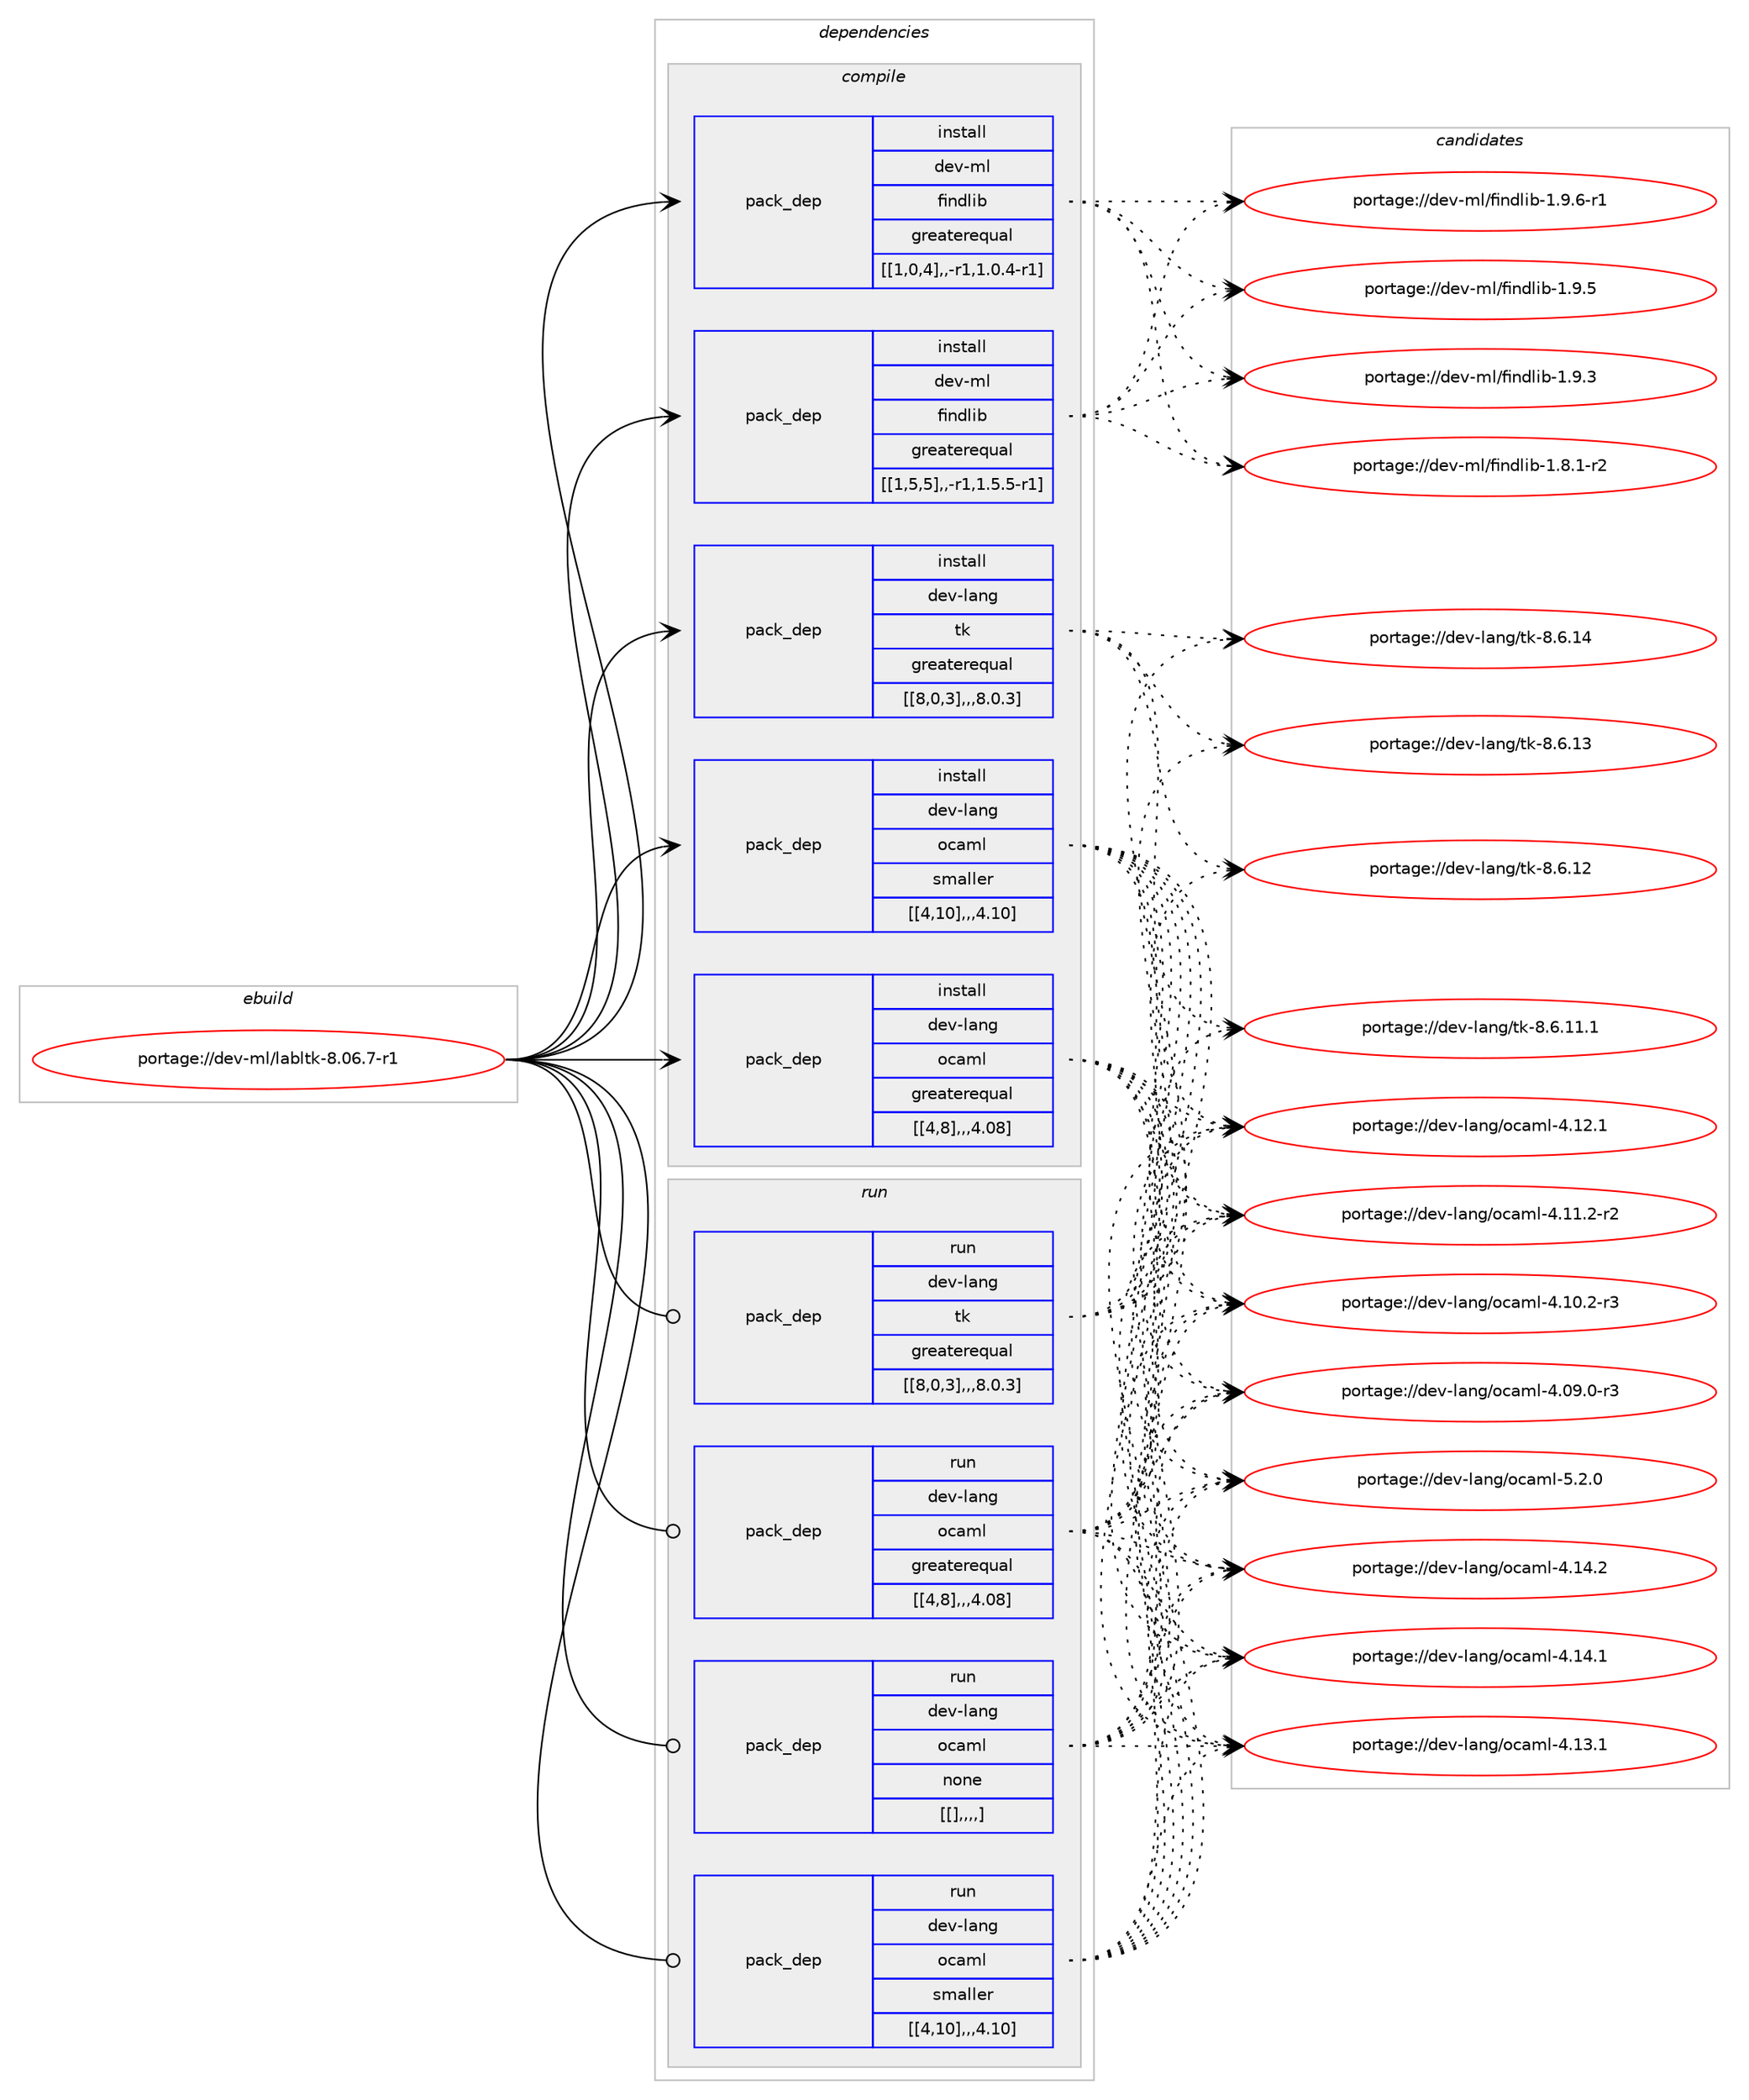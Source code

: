 digraph prolog {

# *************
# Graph options
# *************

newrank=true;
concentrate=true;
compound=true;
graph [rankdir=LR,fontname=Helvetica,fontsize=10,ranksep=1.5];#, ranksep=2.5, nodesep=0.2];
edge  [arrowhead=vee];
node  [fontname=Helvetica,fontsize=10];

# **********
# The ebuild
# **********

subgraph cluster_leftcol {
color=gray;
label=<<i>ebuild</i>>;
id [label="portage://dev-ml/labltk-8.06.7-r1", color=red, width=4, href="../dev-ml/labltk-8.06.7-r1.svg"];
}

# ****************
# The dependencies
# ****************

subgraph cluster_midcol {
color=gray;
label=<<i>dependencies</i>>;
subgraph cluster_compile {
fillcolor="#eeeeee";
style=filled;
label=<<i>compile</i>>;
subgraph pack89515 {
dependency120476 [label=<<TABLE BORDER="0" CELLBORDER="1" CELLSPACING="0" CELLPADDING="4" WIDTH="220"><TR><TD ROWSPAN="6" CELLPADDING="30">pack_dep</TD></TR><TR><TD WIDTH="110">install</TD></TR><TR><TD>dev-lang</TD></TR><TR><TD>ocaml</TD></TR><TR><TD>greaterequal</TD></TR><TR><TD>[[4,8],,,4.08]</TD></TR></TABLE>>, shape=none, color=blue];
}
id:e -> dependency120476:w [weight=20,style="solid",arrowhead="vee"];
subgraph pack89516 {
dependency120477 [label=<<TABLE BORDER="0" CELLBORDER="1" CELLSPACING="0" CELLPADDING="4" WIDTH="220"><TR><TD ROWSPAN="6" CELLPADDING="30">pack_dep</TD></TR><TR><TD WIDTH="110">install</TD></TR><TR><TD>dev-lang</TD></TR><TR><TD>ocaml</TD></TR><TR><TD>smaller</TD></TR><TR><TD>[[4,10],,,4.10]</TD></TR></TABLE>>, shape=none, color=blue];
}
id:e -> dependency120477:w [weight=20,style="solid",arrowhead="vee"];
subgraph pack89517 {
dependency120478 [label=<<TABLE BORDER="0" CELLBORDER="1" CELLSPACING="0" CELLPADDING="4" WIDTH="220"><TR><TD ROWSPAN="6" CELLPADDING="30">pack_dep</TD></TR><TR><TD WIDTH="110">install</TD></TR><TR><TD>dev-lang</TD></TR><TR><TD>tk</TD></TR><TR><TD>greaterequal</TD></TR><TR><TD>[[8,0,3],,,8.0.3]</TD></TR></TABLE>>, shape=none, color=blue];
}
id:e -> dependency120478:w [weight=20,style="solid",arrowhead="vee"];
subgraph pack89518 {
dependency120479 [label=<<TABLE BORDER="0" CELLBORDER="1" CELLSPACING="0" CELLPADDING="4" WIDTH="220"><TR><TD ROWSPAN="6" CELLPADDING="30">pack_dep</TD></TR><TR><TD WIDTH="110">install</TD></TR><TR><TD>dev-ml</TD></TR><TR><TD>findlib</TD></TR><TR><TD>greaterequal</TD></TR><TR><TD>[[1,0,4],,-r1,1.0.4-r1]</TD></TR></TABLE>>, shape=none, color=blue];
}
id:e -> dependency120479:w [weight=20,style="solid",arrowhead="vee"];
subgraph pack89519 {
dependency120480 [label=<<TABLE BORDER="0" CELLBORDER="1" CELLSPACING="0" CELLPADDING="4" WIDTH="220"><TR><TD ROWSPAN="6" CELLPADDING="30">pack_dep</TD></TR><TR><TD WIDTH="110">install</TD></TR><TR><TD>dev-ml</TD></TR><TR><TD>findlib</TD></TR><TR><TD>greaterequal</TD></TR><TR><TD>[[1,5,5],,-r1,1.5.5-r1]</TD></TR></TABLE>>, shape=none, color=blue];
}
id:e -> dependency120480:w [weight=20,style="solid",arrowhead="vee"];
}
subgraph cluster_compileandrun {
fillcolor="#eeeeee";
style=filled;
label=<<i>compile and run</i>>;
}
subgraph cluster_run {
fillcolor="#eeeeee";
style=filled;
label=<<i>run</i>>;
subgraph pack89520 {
dependency120481 [label=<<TABLE BORDER="0" CELLBORDER="1" CELLSPACING="0" CELLPADDING="4" WIDTH="220"><TR><TD ROWSPAN="6" CELLPADDING="30">pack_dep</TD></TR><TR><TD WIDTH="110">run</TD></TR><TR><TD>dev-lang</TD></TR><TR><TD>ocaml</TD></TR><TR><TD>greaterequal</TD></TR><TR><TD>[[4,8],,,4.08]</TD></TR></TABLE>>, shape=none, color=blue];
}
id:e -> dependency120481:w [weight=20,style="solid",arrowhead="odot"];
subgraph pack89521 {
dependency120482 [label=<<TABLE BORDER="0" CELLBORDER="1" CELLSPACING="0" CELLPADDING="4" WIDTH="220"><TR><TD ROWSPAN="6" CELLPADDING="30">pack_dep</TD></TR><TR><TD WIDTH="110">run</TD></TR><TR><TD>dev-lang</TD></TR><TR><TD>ocaml</TD></TR><TR><TD>none</TD></TR><TR><TD>[[],,,,]</TD></TR></TABLE>>, shape=none, color=blue];
}
id:e -> dependency120482:w [weight=20,style="solid",arrowhead="odot"];
subgraph pack89522 {
dependency120483 [label=<<TABLE BORDER="0" CELLBORDER="1" CELLSPACING="0" CELLPADDING="4" WIDTH="220"><TR><TD ROWSPAN="6" CELLPADDING="30">pack_dep</TD></TR><TR><TD WIDTH="110">run</TD></TR><TR><TD>dev-lang</TD></TR><TR><TD>ocaml</TD></TR><TR><TD>smaller</TD></TR><TR><TD>[[4,10],,,4.10]</TD></TR></TABLE>>, shape=none, color=blue];
}
id:e -> dependency120483:w [weight=20,style="solid",arrowhead="odot"];
subgraph pack89523 {
dependency120484 [label=<<TABLE BORDER="0" CELLBORDER="1" CELLSPACING="0" CELLPADDING="4" WIDTH="220"><TR><TD ROWSPAN="6" CELLPADDING="30">pack_dep</TD></TR><TR><TD WIDTH="110">run</TD></TR><TR><TD>dev-lang</TD></TR><TR><TD>tk</TD></TR><TR><TD>greaterequal</TD></TR><TR><TD>[[8,0,3],,,8.0.3]</TD></TR></TABLE>>, shape=none, color=blue];
}
id:e -> dependency120484:w [weight=20,style="solid",arrowhead="odot"];
}
}

# **************
# The candidates
# **************

subgraph cluster_choices {
rank=same;
color=gray;
label=<<i>candidates</i>>;

subgraph choice89515 {
color=black;
nodesep=1;
choice1001011184510897110103471119997109108455346504648 [label="portage://dev-lang/ocaml-5.2.0", color=red, width=4,href="../dev-lang/ocaml-5.2.0.svg"];
choice100101118451089711010347111999710910845524649524650 [label="portage://dev-lang/ocaml-4.14.2", color=red, width=4,href="../dev-lang/ocaml-4.14.2.svg"];
choice100101118451089711010347111999710910845524649524649 [label="portage://dev-lang/ocaml-4.14.1", color=red, width=4,href="../dev-lang/ocaml-4.14.1.svg"];
choice100101118451089711010347111999710910845524649514649 [label="portage://dev-lang/ocaml-4.13.1", color=red, width=4,href="../dev-lang/ocaml-4.13.1.svg"];
choice100101118451089711010347111999710910845524649504649 [label="portage://dev-lang/ocaml-4.12.1", color=red, width=4,href="../dev-lang/ocaml-4.12.1.svg"];
choice1001011184510897110103471119997109108455246494946504511450 [label="portage://dev-lang/ocaml-4.11.2-r2", color=red, width=4,href="../dev-lang/ocaml-4.11.2-r2.svg"];
choice1001011184510897110103471119997109108455246494846504511451 [label="portage://dev-lang/ocaml-4.10.2-r3", color=red, width=4,href="../dev-lang/ocaml-4.10.2-r3.svg"];
choice1001011184510897110103471119997109108455246485746484511451 [label="portage://dev-lang/ocaml-4.09.0-r3", color=red, width=4,href="../dev-lang/ocaml-4.09.0-r3.svg"];
dependency120476:e -> choice1001011184510897110103471119997109108455346504648:w [style=dotted,weight="100"];
dependency120476:e -> choice100101118451089711010347111999710910845524649524650:w [style=dotted,weight="100"];
dependency120476:e -> choice100101118451089711010347111999710910845524649524649:w [style=dotted,weight="100"];
dependency120476:e -> choice100101118451089711010347111999710910845524649514649:w [style=dotted,weight="100"];
dependency120476:e -> choice100101118451089711010347111999710910845524649504649:w [style=dotted,weight="100"];
dependency120476:e -> choice1001011184510897110103471119997109108455246494946504511450:w [style=dotted,weight="100"];
dependency120476:e -> choice1001011184510897110103471119997109108455246494846504511451:w [style=dotted,weight="100"];
dependency120476:e -> choice1001011184510897110103471119997109108455246485746484511451:w [style=dotted,weight="100"];
}
subgraph choice89516 {
color=black;
nodesep=1;
choice1001011184510897110103471119997109108455346504648 [label="portage://dev-lang/ocaml-5.2.0", color=red, width=4,href="../dev-lang/ocaml-5.2.0.svg"];
choice100101118451089711010347111999710910845524649524650 [label="portage://dev-lang/ocaml-4.14.2", color=red, width=4,href="../dev-lang/ocaml-4.14.2.svg"];
choice100101118451089711010347111999710910845524649524649 [label="portage://dev-lang/ocaml-4.14.1", color=red, width=4,href="../dev-lang/ocaml-4.14.1.svg"];
choice100101118451089711010347111999710910845524649514649 [label="portage://dev-lang/ocaml-4.13.1", color=red, width=4,href="../dev-lang/ocaml-4.13.1.svg"];
choice100101118451089711010347111999710910845524649504649 [label="portage://dev-lang/ocaml-4.12.1", color=red, width=4,href="../dev-lang/ocaml-4.12.1.svg"];
choice1001011184510897110103471119997109108455246494946504511450 [label="portage://dev-lang/ocaml-4.11.2-r2", color=red, width=4,href="../dev-lang/ocaml-4.11.2-r2.svg"];
choice1001011184510897110103471119997109108455246494846504511451 [label="portage://dev-lang/ocaml-4.10.2-r3", color=red, width=4,href="../dev-lang/ocaml-4.10.2-r3.svg"];
choice1001011184510897110103471119997109108455246485746484511451 [label="portage://dev-lang/ocaml-4.09.0-r3", color=red, width=4,href="../dev-lang/ocaml-4.09.0-r3.svg"];
dependency120477:e -> choice1001011184510897110103471119997109108455346504648:w [style=dotted,weight="100"];
dependency120477:e -> choice100101118451089711010347111999710910845524649524650:w [style=dotted,weight="100"];
dependency120477:e -> choice100101118451089711010347111999710910845524649524649:w [style=dotted,weight="100"];
dependency120477:e -> choice100101118451089711010347111999710910845524649514649:w [style=dotted,weight="100"];
dependency120477:e -> choice100101118451089711010347111999710910845524649504649:w [style=dotted,weight="100"];
dependency120477:e -> choice1001011184510897110103471119997109108455246494946504511450:w [style=dotted,weight="100"];
dependency120477:e -> choice1001011184510897110103471119997109108455246494846504511451:w [style=dotted,weight="100"];
dependency120477:e -> choice1001011184510897110103471119997109108455246485746484511451:w [style=dotted,weight="100"];
}
subgraph choice89517 {
color=black;
nodesep=1;
choice10010111845108971101034711610745564654464952 [label="portage://dev-lang/tk-8.6.14", color=red, width=4,href="../dev-lang/tk-8.6.14.svg"];
choice10010111845108971101034711610745564654464951 [label="portage://dev-lang/tk-8.6.13", color=red, width=4,href="../dev-lang/tk-8.6.13.svg"];
choice10010111845108971101034711610745564654464950 [label="portage://dev-lang/tk-8.6.12", color=red, width=4,href="../dev-lang/tk-8.6.12.svg"];
choice100101118451089711010347116107455646544649494649 [label="portage://dev-lang/tk-8.6.11.1", color=red, width=4,href="../dev-lang/tk-8.6.11.1.svg"];
dependency120478:e -> choice10010111845108971101034711610745564654464952:w [style=dotted,weight="100"];
dependency120478:e -> choice10010111845108971101034711610745564654464951:w [style=dotted,weight="100"];
dependency120478:e -> choice10010111845108971101034711610745564654464950:w [style=dotted,weight="100"];
dependency120478:e -> choice100101118451089711010347116107455646544649494649:w [style=dotted,weight="100"];
}
subgraph choice89518 {
color=black;
nodesep=1;
choice1001011184510910847102105110100108105984549465746544511449 [label="portage://dev-ml/findlib-1.9.6-r1", color=red, width=4,href="../dev-ml/findlib-1.9.6-r1.svg"];
choice100101118451091084710210511010010810598454946574653 [label="portage://dev-ml/findlib-1.9.5", color=red, width=4,href="../dev-ml/findlib-1.9.5.svg"];
choice100101118451091084710210511010010810598454946574651 [label="portage://dev-ml/findlib-1.9.3", color=red, width=4,href="../dev-ml/findlib-1.9.3.svg"];
choice1001011184510910847102105110100108105984549465646494511450 [label="portage://dev-ml/findlib-1.8.1-r2", color=red, width=4,href="../dev-ml/findlib-1.8.1-r2.svg"];
dependency120479:e -> choice1001011184510910847102105110100108105984549465746544511449:w [style=dotted,weight="100"];
dependency120479:e -> choice100101118451091084710210511010010810598454946574653:w [style=dotted,weight="100"];
dependency120479:e -> choice100101118451091084710210511010010810598454946574651:w [style=dotted,weight="100"];
dependency120479:e -> choice1001011184510910847102105110100108105984549465646494511450:w [style=dotted,weight="100"];
}
subgraph choice89519 {
color=black;
nodesep=1;
choice1001011184510910847102105110100108105984549465746544511449 [label="portage://dev-ml/findlib-1.9.6-r1", color=red, width=4,href="../dev-ml/findlib-1.9.6-r1.svg"];
choice100101118451091084710210511010010810598454946574653 [label="portage://dev-ml/findlib-1.9.5", color=red, width=4,href="../dev-ml/findlib-1.9.5.svg"];
choice100101118451091084710210511010010810598454946574651 [label="portage://dev-ml/findlib-1.9.3", color=red, width=4,href="../dev-ml/findlib-1.9.3.svg"];
choice1001011184510910847102105110100108105984549465646494511450 [label="portage://dev-ml/findlib-1.8.1-r2", color=red, width=4,href="../dev-ml/findlib-1.8.1-r2.svg"];
dependency120480:e -> choice1001011184510910847102105110100108105984549465746544511449:w [style=dotted,weight="100"];
dependency120480:e -> choice100101118451091084710210511010010810598454946574653:w [style=dotted,weight="100"];
dependency120480:e -> choice100101118451091084710210511010010810598454946574651:w [style=dotted,weight="100"];
dependency120480:e -> choice1001011184510910847102105110100108105984549465646494511450:w [style=dotted,weight="100"];
}
subgraph choice89520 {
color=black;
nodesep=1;
choice1001011184510897110103471119997109108455346504648 [label="portage://dev-lang/ocaml-5.2.0", color=red, width=4,href="../dev-lang/ocaml-5.2.0.svg"];
choice100101118451089711010347111999710910845524649524650 [label="portage://dev-lang/ocaml-4.14.2", color=red, width=4,href="../dev-lang/ocaml-4.14.2.svg"];
choice100101118451089711010347111999710910845524649524649 [label="portage://dev-lang/ocaml-4.14.1", color=red, width=4,href="../dev-lang/ocaml-4.14.1.svg"];
choice100101118451089711010347111999710910845524649514649 [label="portage://dev-lang/ocaml-4.13.1", color=red, width=4,href="../dev-lang/ocaml-4.13.1.svg"];
choice100101118451089711010347111999710910845524649504649 [label="portage://dev-lang/ocaml-4.12.1", color=red, width=4,href="../dev-lang/ocaml-4.12.1.svg"];
choice1001011184510897110103471119997109108455246494946504511450 [label="portage://dev-lang/ocaml-4.11.2-r2", color=red, width=4,href="../dev-lang/ocaml-4.11.2-r2.svg"];
choice1001011184510897110103471119997109108455246494846504511451 [label="portage://dev-lang/ocaml-4.10.2-r3", color=red, width=4,href="../dev-lang/ocaml-4.10.2-r3.svg"];
choice1001011184510897110103471119997109108455246485746484511451 [label="portage://dev-lang/ocaml-4.09.0-r3", color=red, width=4,href="../dev-lang/ocaml-4.09.0-r3.svg"];
dependency120481:e -> choice1001011184510897110103471119997109108455346504648:w [style=dotted,weight="100"];
dependency120481:e -> choice100101118451089711010347111999710910845524649524650:w [style=dotted,weight="100"];
dependency120481:e -> choice100101118451089711010347111999710910845524649524649:w [style=dotted,weight="100"];
dependency120481:e -> choice100101118451089711010347111999710910845524649514649:w [style=dotted,weight="100"];
dependency120481:e -> choice100101118451089711010347111999710910845524649504649:w [style=dotted,weight="100"];
dependency120481:e -> choice1001011184510897110103471119997109108455246494946504511450:w [style=dotted,weight="100"];
dependency120481:e -> choice1001011184510897110103471119997109108455246494846504511451:w [style=dotted,weight="100"];
dependency120481:e -> choice1001011184510897110103471119997109108455246485746484511451:w [style=dotted,weight="100"];
}
subgraph choice89521 {
color=black;
nodesep=1;
choice1001011184510897110103471119997109108455346504648 [label="portage://dev-lang/ocaml-5.2.0", color=red, width=4,href="../dev-lang/ocaml-5.2.0.svg"];
choice100101118451089711010347111999710910845524649524650 [label="portage://dev-lang/ocaml-4.14.2", color=red, width=4,href="../dev-lang/ocaml-4.14.2.svg"];
choice100101118451089711010347111999710910845524649524649 [label="portage://dev-lang/ocaml-4.14.1", color=red, width=4,href="../dev-lang/ocaml-4.14.1.svg"];
choice100101118451089711010347111999710910845524649514649 [label="portage://dev-lang/ocaml-4.13.1", color=red, width=4,href="../dev-lang/ocaml-4.13.1.svg"];
choice100101118451089711010347111999710910845524649504649 [label="portage://dev-lang/ocaml-4.12.1", color=red, width=4,href="../dev-lang/ocaml-4.12.1.svg"];
choice1001011184510897110103471119997109108455246494946504511450 [label="portage://dev-lang/ocaml-4.11.2-r2", color=red, width=4,href="../dev-lang/ocaml-4.11.2-r2.svg"];
choice1001011184510897110103471119997109108455246494846504511451 [label="portage://dev-lang/ocaml-4.10.2-r3", color=red, width=4,href="../dev-lang/ocaml-4.10.2-r3.svg"];
choice1001011184510897110103471119997109108455246485746484511451 [label="portage://dev-lang/ocaml-4.09.0-r3", color=red, width=4,href="../dev-lang/ocaml-4.09.0-r3.svg"];
dependency120482:e -> choice1001011184510897110103471119997109108455346504648:w [style=dotted,weight="100"];
dependency120482:e -> choice100101118451089711010347111999710910845524649524650:w [style=dotted,weight="100"];
dependency120482:e -> choice100101118451089711010347111999710910845524649524649:w [style=dotted,weight="100"];
dependency120482:e -> choice100101118451089711010347111999710910845524649514649:w [style=dotted,weight="100"];
dependency120482:e -> choice100101118451089711010347111999710910845524649504649:w [style=dotted,weight="100"];
dependency120482:e -> choice1001011184510897110103471119997109108455246494946504511450:w [style=dotted,weight="100"];
dependency120482:e -> choice1001011184510897110103471119997109108455246494846504511451:w [style=dotted,weight="100"];
dependency120482:e -> choice1001011184510897110103471119997109108455246485746484511451:w [style=dotted,weight="100"];
}
subgraph choice89522 {
color=black;
nodesep=1;
choice1001011184510897110103471119997109108455346504648 [label="portage://dev-lang/ocaml-5.2.0", color=red, width=4,href="../dev-lang/ocaml-5.2.0.svg"];
choice100101118451089711010347111999710910845524649524650 [label="portage://dev-lang/ocaml-4.14.2", color=red, width=4,href="../dev-lang/ocaml-4.14.2.svg"];
choice100101118451089711010347111999710910845524649524649 [label="portage://dev-lang/ocaml-4.14.1", color=red, width=4,href="../dev-lang/ocaml-4.14.1.svg"];
choice100101118451089711010347111999710910845524649514649 [label="portage://dev-lang/ocaml-4.13.1", color=red, width=4,href="../dev-lang/ocaml-4.13.1.svg"];
choice100101118451089711010347111999710910845524649504649 [label="portage://dev-lang/ocaml-4.12.1", color=red, width=4,href="../dev-lang/ocaml-4.12.1.svg"];
choice1001011184510897110103471119997109108455246494946504511450 [label="portage://dev-lang/ocaml-4.11.2-r2", color=red, width=4,href="../dev-lang/ocaml-4.11.2-r2.svg"];
choice1001011184510897110103471119997109108455246494846504511451 [label="portage://dev-lang/ocaml-4.10.2-r3", color=red, width=4,href="../dev-lang/ocaml-4.10.2-r3.svg"];
choice1001011184510897110103471119997109108455246485746484511451 [label="portage://dev-lang/ocaml-4.09.0-r3", color=red, width=4,href="../dev-lang/ocaml-4.09.0-r3.svg"];
dependency120483:e -> choice1001011184510897110103471119997109108455346504648:w [style=dotted,weight="100"];
dependency120483:e -> choice100101118451089711010347111999710910845524649524650:w [style=dotted,weight="100"];
dependency120483:e -> choice100101118451089711010347111999710910845524649524649:w [style=dotted,weight="100"];
dependency120483:e -> choice100101118451089711010347111999710910845524649514649:w [style=dotted,weight="100"];
dependency120483:e -> choice100101118451089711010347111999710910845524649504649:w [style=dotted,weight="100"];
dependency120483:e -> choice1001011184510897110103471119997109108455246494946504511450:w [style=dotted,weight="100"];
dependency120483:e -> choice1001011184510897110103471119997109108455246494846504511451:w [style=dotted,weight="100"];
dependency120483:e -> choice1001011184510897110103471119997109108455246485746484511451:w [style=dotted,weight="100"];
}
subgraph choice89523 {
color=black;
nodesep=1;
choice10010111845108971101034711610745564654464952 [label="portage://dev-lang/tk-8.6.14", color=red, width=4,href="../dev-lang/tk-8.6.14.svg"];
choice10010111845108971101034711610745564654464951 [label="portage://dev-lang/tk-8.6.13", color=red, width=4,href="../dev-lang/tk-8.6.13.svg"];
choice10010111845108971101034711610745564654464950 [label="portage://dev-lang/tk-8.6.12", color=red, width=4,href="../dev-lang/tk-8.6.12.svg"];
choice100101118451089711010347116107455646544649494649 [label="portage://dev-lang/tk-8.6.11.1", color=red, width=4,href="../dev-lang/tk-8.6.11.1.svg"];
dependency120484:e -> choice10010111845108971101034711610745564654464952:w [style=dotted,weight="100"];
dependency120484:e -> choice10010111845108971101034711610745564654464951:w [style=dotted,weight="100"];
dependency120484:e -> choice10010111845108971101034711610745564654464950:w [style=dotted,weight="100"];
dependency120484:e -> choice100101118451089711010347116107455646544649494649:w [style=dotted,weight="100"];
}
}

}
